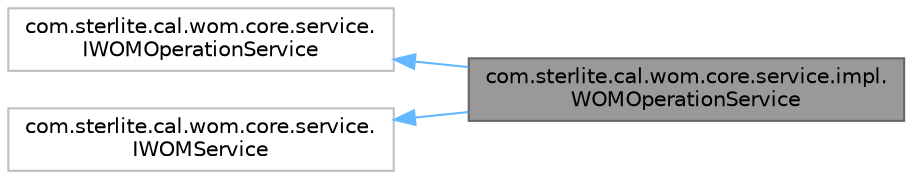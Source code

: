 digraph "com.sterlite.cal.wom.core.service.impl.WOMOperationService"
{
 // LATEX_PDF_SIZE
  bgcolor="transparent";
  edge [fontname=Helvetica,fontsize=10,labelfontname=Helvetica,labelfontsize=10];
  node [fontname=Helvetica,fontsize=10,shape=box,height=0.2,width=0.4];
  rankdir="LR";
  Node1 [id="Node000001",label="com.sterlite.cal.wom.core.service.impl.\lWOMOperationService",height=0.2,width=0.4,color="gray40", fillcolor="grey60", style="filled", fontcolor="black",tooltip=" "];
  Node2 -> Node1 [id="edge1_Node000001_Node000002",dir="back",color="steelblue1",style="solid",tooltip=" "];
  Node2 [id="Node000002",label="com.sterlite.cal.wom.core.service.\lIWOMOperationService",height=0.2,width=0.4,color="grey75", fillcolor="white", style="filled",URL="$interfacecom_1_1sterlite_1_1cal_1_1wom_1_1core_1_1service_1_1_i_w_o_m_operation_service.html",tooltip=" "];
  Node3 -> Node1 [id="edge2_Node000001_Node000003",dir="back",color="steelblue1",style="solid",tooltip=" "];
  Node3 [id="Node000003",label="com.sterlite.cal.wom.core.service.\lIWOMService",height=0.2,width=0.4,color="grey75", fillcolor="white", style="filled",URL="$interfacecom_1_1sterlite_1_1cal_1_1wom_1_1core_1_1service_1_1_i_w_o_m_service.html",tooltip=" "];
}
